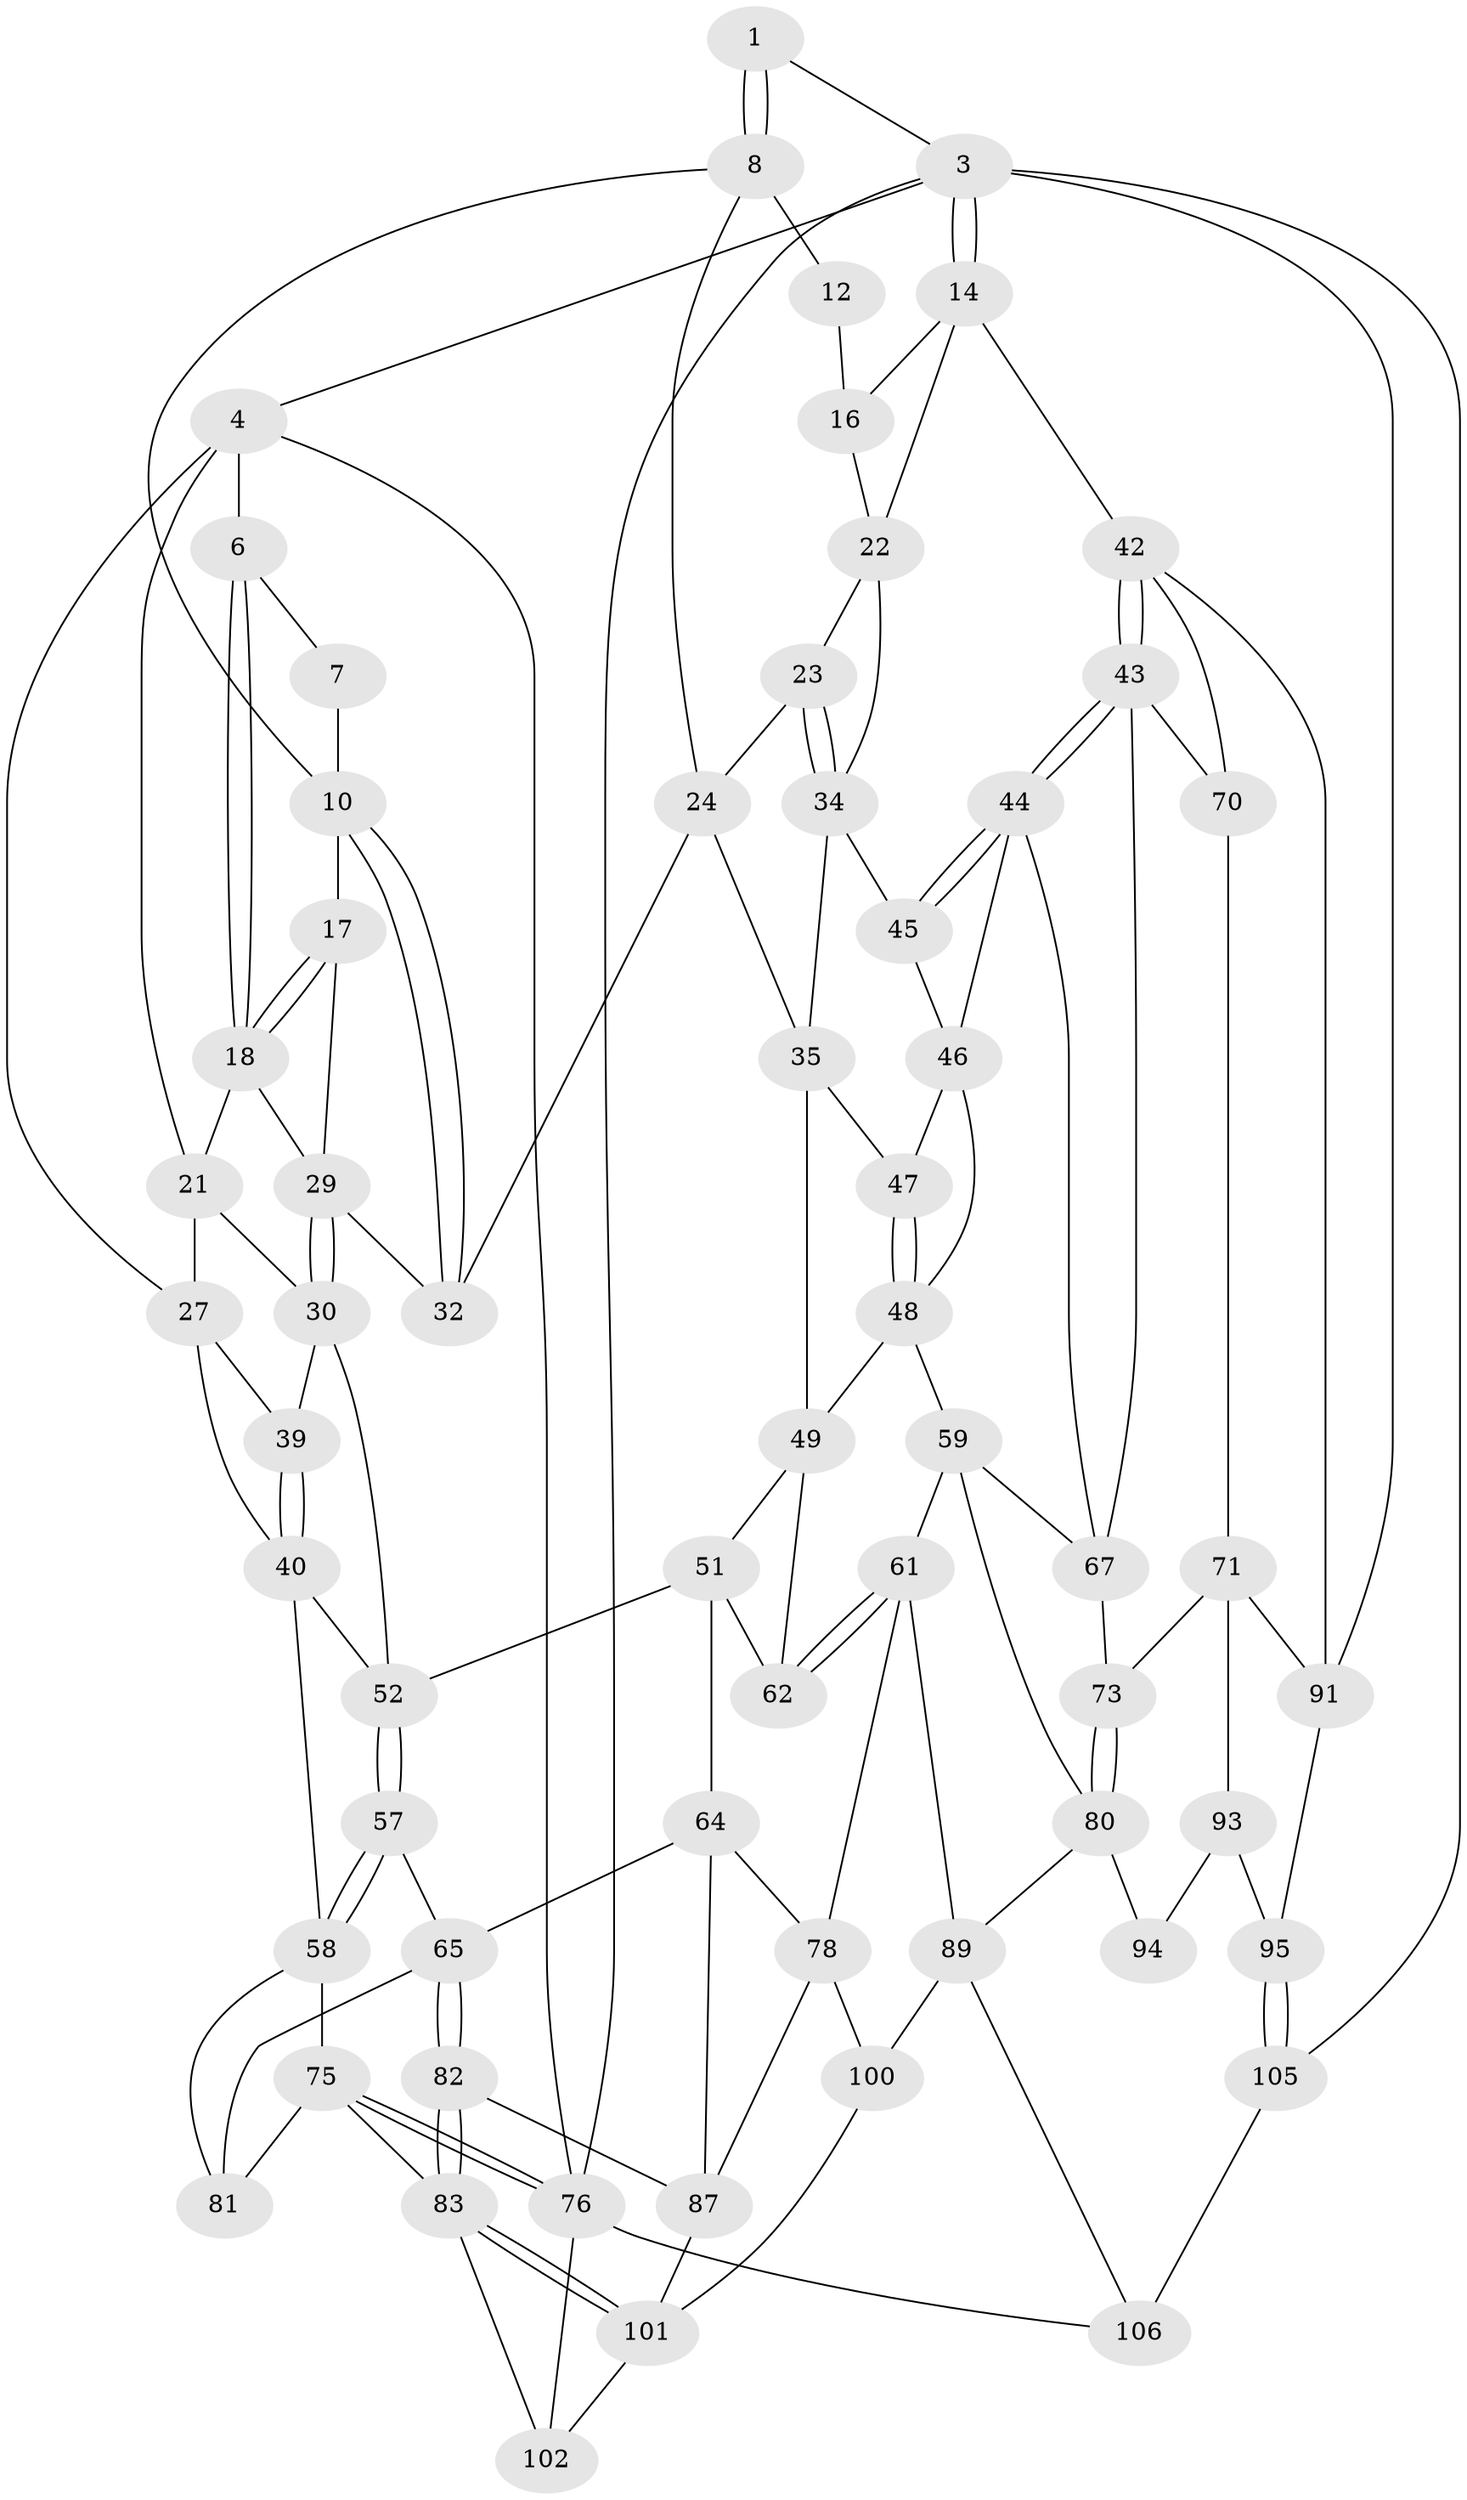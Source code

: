 // Generated by graph-tools (version 1.1) at 2025/24/03/03/25 07:24:34]
// undirected, 63 vertices, 135 edges
graph export_dot {
graph [start="1"]
  node [color=gray90,style=filled];
  1 [pos="+0.6113931493432326+0",super="+2"];
  3 [pos="+1+0",super="+90"];
  4 [pos="+0+0",super="+5"];
  6 [pos="+0.13838647192133946+0"];
  7 [pos="+0.5994557494056901+0"];
  8 [pos="+0.6445298283295507+0",super="+9"];
  10 [pos="+0.49251151502126106+0.19252873442231022",super="+11"];
  12 [pos="+0.7667538680563833+0.07165516962967498",super="+13"];
  14 [pos="+1+0.2403748961098333",super="+15"];
  16 [pos="+0.9290378516609044+0.11159711360282111",super="+19"];
  17 [pos="+0.37703849202248096+0.16229268401827437"];
  18 [pos="+0.30845699657799+0.08800775290943133",super="+20"];
  21 [pos="+0.1715652937647036+0.16588137602046735",super="+26"];
  22 [pos="+0.7982188123965746+0.1647474257265635",super="+25"];
  23 [pos="+0.654518197387568+0.22470317348704"];
  24 [pos="+0.6347677674120765+0.2131725726582793",super="+33"];
  27 [pos="+0.11585010070744964+0.24737202567034802",super="+28"];
  29 [pos="+0.303412999215918+0.3329329205464417",super="+31"];
  30 [pos="+0.2932309247322176+0.3409857741626203",super="+38"];
  32 [pos="+0.4970450270419236+0.35108866464004507"];
  34 [pos="+0.7175609464616084+0.3074726629119623",super="+37"];
  35 [pos="+0.7042484977008204+0.32777842622147596",super="+36"];
  39 [pos="+0.14268121732158878+0.2755690584839565"];
  40 [pos="+0.08788966728469978+0.4125342183752721",super="+41"];
  42 [pos="+1+0.49542136761213723",super="+86"];
  43 [pos="+1+0.49437415379275895",super="+69"];
  44 [pos="+0.9964105152248673+0.44102781271857144",super="+56"];
  45 [pos="+0.8653499375747843+0.3706007866688321"];
  46 [pos="+0.796093612193129+0.4581626657637484",super="+54"];
  47 [pos="+0.7200382897903559+0.4092281991044843"];
  48 [pos="+0.6117414166589727+0.4778731291131796",super="+55"];
  49 [pos="+0.5361605122717839+0.41709743758087525",super="+50"];
  51 [pos="+0.31558786264936217+0.5187679699924007",super="+63"];
  52 [pos="+0.2725112178873447+0.5034403559823882",super="+53"];
  57 [pos="+0.21228524659863568+0.5959426996191185"];
  58 [pos="+0+0.4928670823141247",super="+74"];
  59 [pos="+0.6540931806282615+0.6017511819561205",super="+60"];
  61 [pos="+0.5547979209058775+0.6698984421219785",super="+77"];
  62 [pos="+0.46853934847318174+0.5993708035917089"];
  64 [pos="+0.3667099127968808+0.6977865586139336",super="+79"];
  65 [pos="+0.2695762358898068+0.6741342073534282",super="+66"];
  67 [pos="+0.8367967858955215+0.581523301428013",super="+68"];
  70 [pos="+0.9279375012227726+0.6998608781777221"];
  71 [pos="+0.8705000625167806+0.7136871996650752",super="+72"];
  73 [pos="+0.8363675629181465+0.6747411905411672"];
  75 [pos="+0+1",super="+85"];
  76 [pos="+0+1",super="+103"];
  78 [pos="+0.49085986721571906+0.7405757397014164",super="+97"];
  80 [pos="+0.6777111191359909+0.7116899513449777",super="+88"];
  81 [pos="+0.12547469702474923+0.7710035508679742"];
  82 [pos="+0.29154174172188535+0.8027079730232973"];
  83 [pos="+0.21697978950792102+0.8288808028679562",super="+84"];
  87 [pos="+0.3555910007356131+0.8048410242494469",super="+98"];
  89 [pos="+0.6188532988937014+0.9492040243984246",super="+99"];
  91 [pos="+1+0.7746986778824008",super="+92"];
  93 [pos="+0.8515942848262404+0.7284413713066318",super="+96"];
  94 [pos="+0.7325390439920122+0.8385047652183857"];
  95 [pos="+0.8704833508640628+0.889124545310017"];
  100 [pos="+0.43175973915314475+0.9053619389054994"];
  101 [pos="+0.2956139170391046+0.918820818491256",super="+104"];
  102 [pos="+0.16119343268872924+1"];
  105 [pos="+0.876680021519626+0.906672764316622",super="+107"];
  106 [pos="+0.5745180378083395+1",super="+108"];
  1 -- 8;
  1 -- 8;
  1 -- 3;
  3 -- 4;
  3 -- 14;
  3 -- 14;
  3 -- 91;
  3 -- 76;
  3 -- 105;
  4 -- 76;
  4 -- 27;
  4 -- 21;
  4 -- 6;
  6 -- 7;
  6 -- 18;
  6 -- 18;
  7 -- 10;
  8 -- 12;
  8 -- 24;
  8 -- 10;
  10 -- 32;
  10 -- 32;
  10 -- 17;
  12 -- 16 [weight=2];
  14 -- 42;
  14 -- 16;
  14 -- 22;
  16 -- 22;
  17 -- 18;
  17 -- 18;
  17 -- 29;
  18 -- 21;
  18 -- 29;
  21 -- 27;
  21 -- 30;
  22 -- 23;
  22 -- 34;
  23 -- 24;
  23 -- 34;
  23 -- 34;
  24 -- 32;
  24 -- 35;
  27 -- 39;
  27 -- 40;
  29 -- 30;
  29 -- 30;
  29 -- 32;
  30 -- 52;
  30 -- 39;
  34 -- 35;
  34 -- 45;
  35 -- 47;
  35 -- 49;
  39 -- 40;
  39 -- 40;
  40 -- 58;
  40 -- 52;
  42 -- 43;
  42 -- 43;
  42 -- 91;
  42 -- 70;
  43 -- 44;
  43 -- 44;
  43 -- 67;
  43 -- 70;
  44 -- 45;
  44 -- 45;
  44 -- 67;
  44 -- 46;
  45 -- 46;
  46 -- 47;
  46 -- 48;
  47 -- 48;
  47 -- 48;
  48 -- 49;
  48 -- 59;
  49 -- 51;
  49 -- 62;
  51 -- 52;
  51 -- 64;
  51 -- 62;
  52 -- 57;
  52 -- 57;
  57 -- 58;
  57 -- 58;
  57 -- 65;
  58 -- 81;
  58 -- 75;
  59 -- 67;
  59 -- 80;
  59 -- 61;
  61 -- 62;
  61 -- 62;
  61 -- 89;
  61 -- 78;
  64 -- 65;
  64 -- 78;
  64 -- 87;
  65 -- 82;
  65 -- 82;
  65 -- 81;
  67 -- 73;
  70 -- 71;
  71 -- 91;
  71 -- 73;
  71 -- 93;
  73 -- 80;
  73 -- 80;
  75 -- 76;
  75 -- 76;
  75 -- 81;
  75 -- 83;
  76 -- 106;
  76 -- 102;
  78 -- 100;
  78 -- 87;
  80 -- 89;
  80 -- 94;
  82 -- 83;
  82 -- 83;
  82 -- 87;
  83 -- 101;
  83 -- 101;
  83 -- 102;
  87 -- 101;
  89 -- 106;
  89 -- 100;
  91 -- 95;
  93 -- 94 [weight=2];
  93 -- 95;
  95 -- 105;
  95 -- 105;
  100 -- 101;
  101 -- 102;
  105 -- 106 [weight=2];
}
